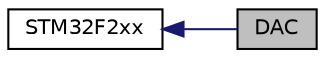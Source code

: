 digraph "DAC"
{
  edge [fontname="Helvetica",fontsize="10",labelfontname="Helvetica",labelfontsize="10"];
  node [fontname="Helvetica",fontsize="10",shape=record];
  rankdir=LR;
  Node1 [label="STM32F2xx",height=0.2,width=0.4,color="black", fillcolor="white", style="filled",URL="$group__STM32F2xx.html",tooltip="Libraries for ST Microelectronics STM32F2xx series."];
  Node0 [label="DAC",height=0.2,width=0.4,color="black", fillcolor="grey75", style="filled" fontcolor="black"];
  Node1->Node0 [shape=plaintext, color="midnightblue", dir="back", style="solid"];
}
